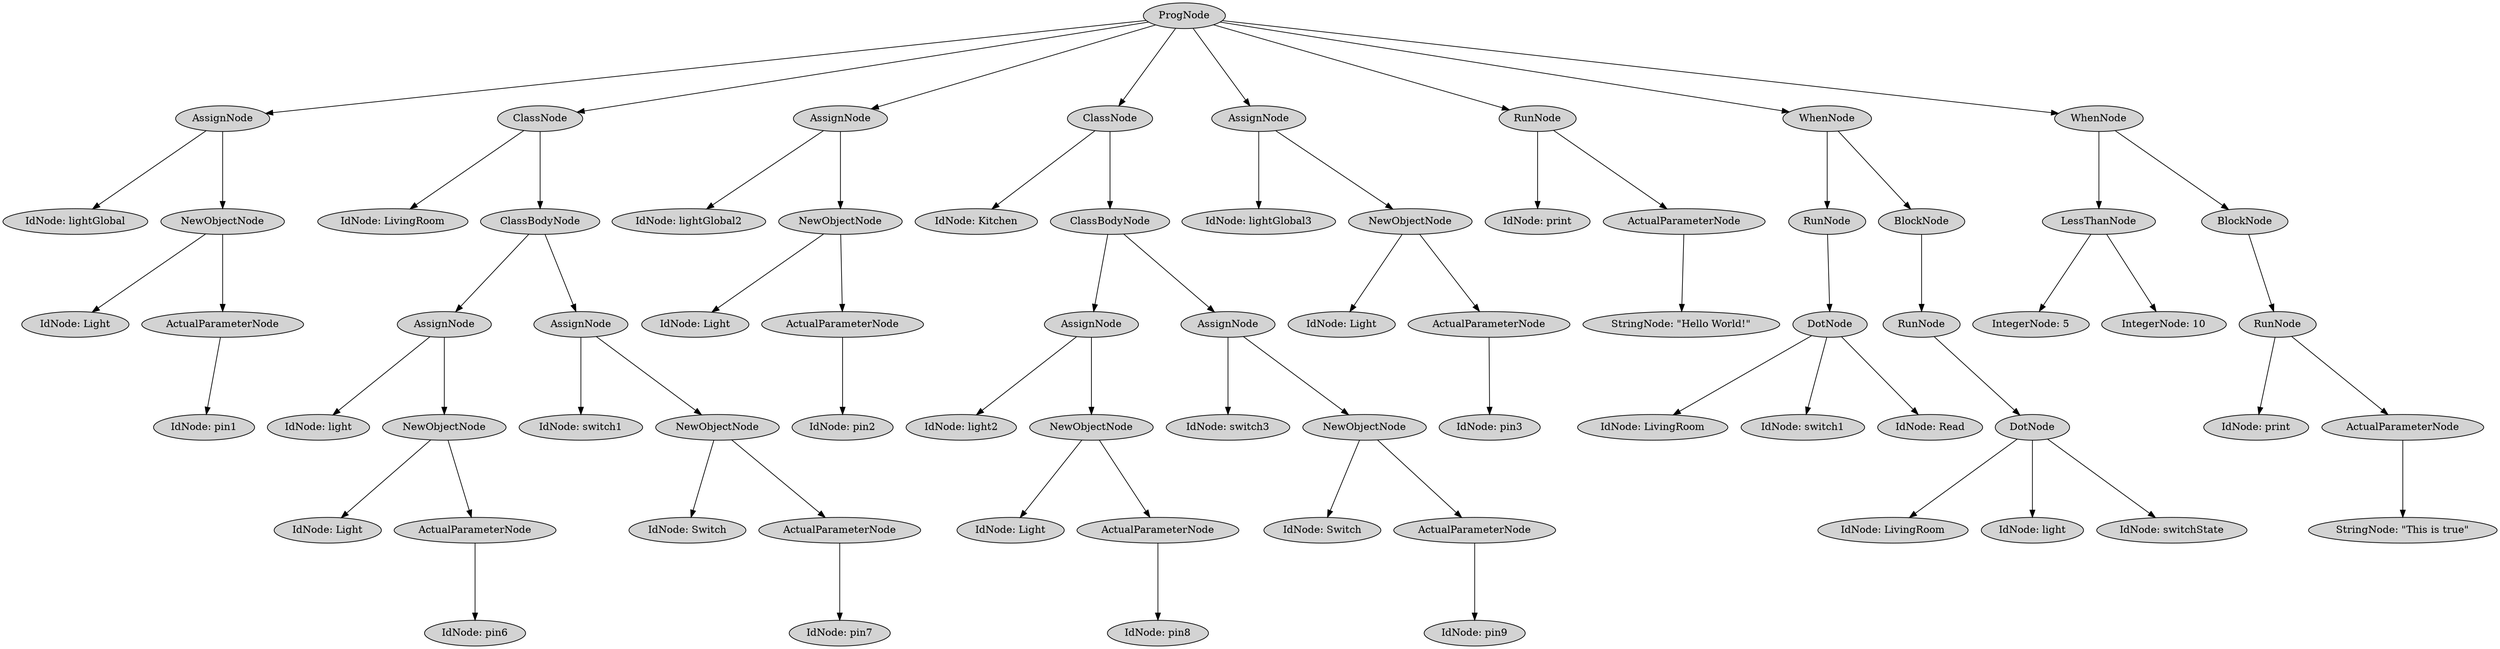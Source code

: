 digraph G {
	graph [ranksep=1.5 ratio=fill]
	node [style=filled]
	3539781 [label=ProgNode]
	3539779 [label=AssignNode]
	3539781 -> 3539779
	3539787 [label="IdNode: lightGlobal"]
	3539779 -> 3539787
	3539801 [label=NewObjectNode]
	3539779 -> 3539801
	3539803 [label="IdNode: Light"]
	3539801 -> 3539803
	3539799 [label=ActualParameterNode]
	3539801 -> 3539799
	3539827 [label="IdNode: pin1"]
	3539799 -> 3539827
	3539789 [label=ClassNode]
	3539781 -> 3539789
	3539785 [label="IdNode: LivingRoom"]
	3539789 -> 3539785
	3539773 [label=ClassBodyNode]
	3539789 -> 3539773
	3539793 [label=AssignNode]
	3539773 -> 3539793
	3539797 [label="IdNode: light"]
	3539793 -> 3539797
	3539821 [label=NewObjectNode]
	3539793 -> 3539821
	3539819 [label="IdNode: Light"]
	3539821 -> 3539819
	3539823 [label=ActualParameterNode]
	3539821 -> 3539823
	3539849 [label="IdNode: pin6"]
	3539823 -> 3539849
	3539795 [label=AssignNode]
	3539773 -> 3539795
	3539809 [label="IdNode: switch1"]
	3539795 -> 3539809
	3539825 [label=NewObjectNode]
	3539795 -> 3539825
	3539837 [label="IdNode: Switch"]
	3539825 -> 3539837
	3539831 [label=ActualParameterNode]
	3539825 -> 3539831
	3539865 [label="IdNode: pin7"]
	3539831 -> 3539865
	3539807 [label=AssignNode]
	3539781 -> 3539807
	3539813 [label="IdNode: lightGlobal2"]
	3539807 -> 3539813
	3539853 [label=NewObjectNode]
	3539807 -> 3539853
	3539843 [label="IdNode: Light"]
	3539853 -> 3539843
	3539839 [label=ActualParameterNode]
	3539853 -> 3539839
	3539873 [label="IdNode: pin2"]
	3539839 -> 3539873
	3539811 [label=ClassNode]
	3539781 -> 3539811
	3539805 [label="IdNode: Kitchen"]
	3539811 -> 3539805
	3539817 [label=ClassBodyNode]
	3539811 -> 3539817
	3539835 [label=AssignNode]
	3539817 -> 3539835
	3539833 [label="IdNode: light2"]
	3539835 -> 3539833
	3539867 [label=NewObjectNode]
	3539835 -> 3539867
	3539859 [label="IdNode: Light"]
	3539867 -> 3539859
	3539869 [label=ActualParameterNode]
	3539867 -> 3539869
	3539897 [label="IdNode: pin8"]
	3539869 -> 3539897
	3539841 [label=AssignNode]
	3539817 -> 3539841
	3539847 [label="IdNode: switch3"]
	3539841 -> 3539847
	3539871 [label=NewObjectNode]
	3539841 -> 3539871
	3539883 [label="IdNode: Switch"]
	3539871 -> 3539883
	3539881 [label=ActualParameterNode]
	3539871 -> 3539881
	3539909 [label="IdNode: pin9"]
	3539881 -> 3539909
	3539851 [label=AssignNode]
	3539781 -> 3539851
	3539861 [label="IdNode: lightGlobal3"]
	3539851 -> 3539861
	3539895 [label=NewObjectNode]
	3539851 -> 3539895
	3539893 [label="IdNode: Light"]
	3539895 -> 3539893
	3539887 [label=ActualParameterNode]
	3539895 -> 3539887
	3539919 [label="IdNode: pin3"]
	3539887 -> 3539919
	3539857 [label=RunNode]
	3539781 -> 3539857
	3539863 [label="IdNode: print"]
	3539857 -> 3539863
	3539845 [label=ActualParameterNode]
	3539857 -> 3539845
	3539899 [label="StringNode: \"Hello World!\""]
	3539845 -> 3539899
	3539855 [label=WhenNode]
	3539781 -> 3539855
	3539913 [label=RunNode]
	3539855 -> 3539913
	3539925 [label=DotNode]
	3539913 -> 3539925
	3539921 [label="IdNode: LivingRoom"]
	3539925 -> 3539921
	3539917 [label="IdNode: switch1"]
	3539925 -> 3539917
	3539927 [label="IdNode: Read"]
	3539925 -> 3539927
	3539905 [label=BlockNode]
	3539855 -> 3539905
	3539877 [label=RunNode]
	3539905 -> 3539877
	3539915 [label=DotNode]
	3539877 -> 3539915
	3539891 [label="IdNode: LivingRoom"]
	3539915 -> 3539891
	3539911 [label="IdNode: light"]
	3539915 -> 3539911
	3539923 [label="IdNode: switchState"]
	3539915 -> 3539923
	3539885 [label=WhenNode]
	3539781 -> 3539885
	3539931 [label=LessThanNode]
	3539885 -> 3539931
	3539941 [label="IntegerNode: 5"]
	3539931 -> 3539941
	3539947 [label="IntegerNode: 10"]
	3539931 -> 3539947
	3539929 [label=BlockNode]
	3539885 -> 3539929
	3539907 [label=RunNode]
	3539929 -> 3539907
	3539943 [label="IdNode: print"]
	3539907 -> 3539943
	3539933 [label=ActualParameterNode]
	3539907 -> 3539933
	3539957 [label="StringNode: \"This is true\""]
	3539933 -> 3539957
	overlap=false
}

